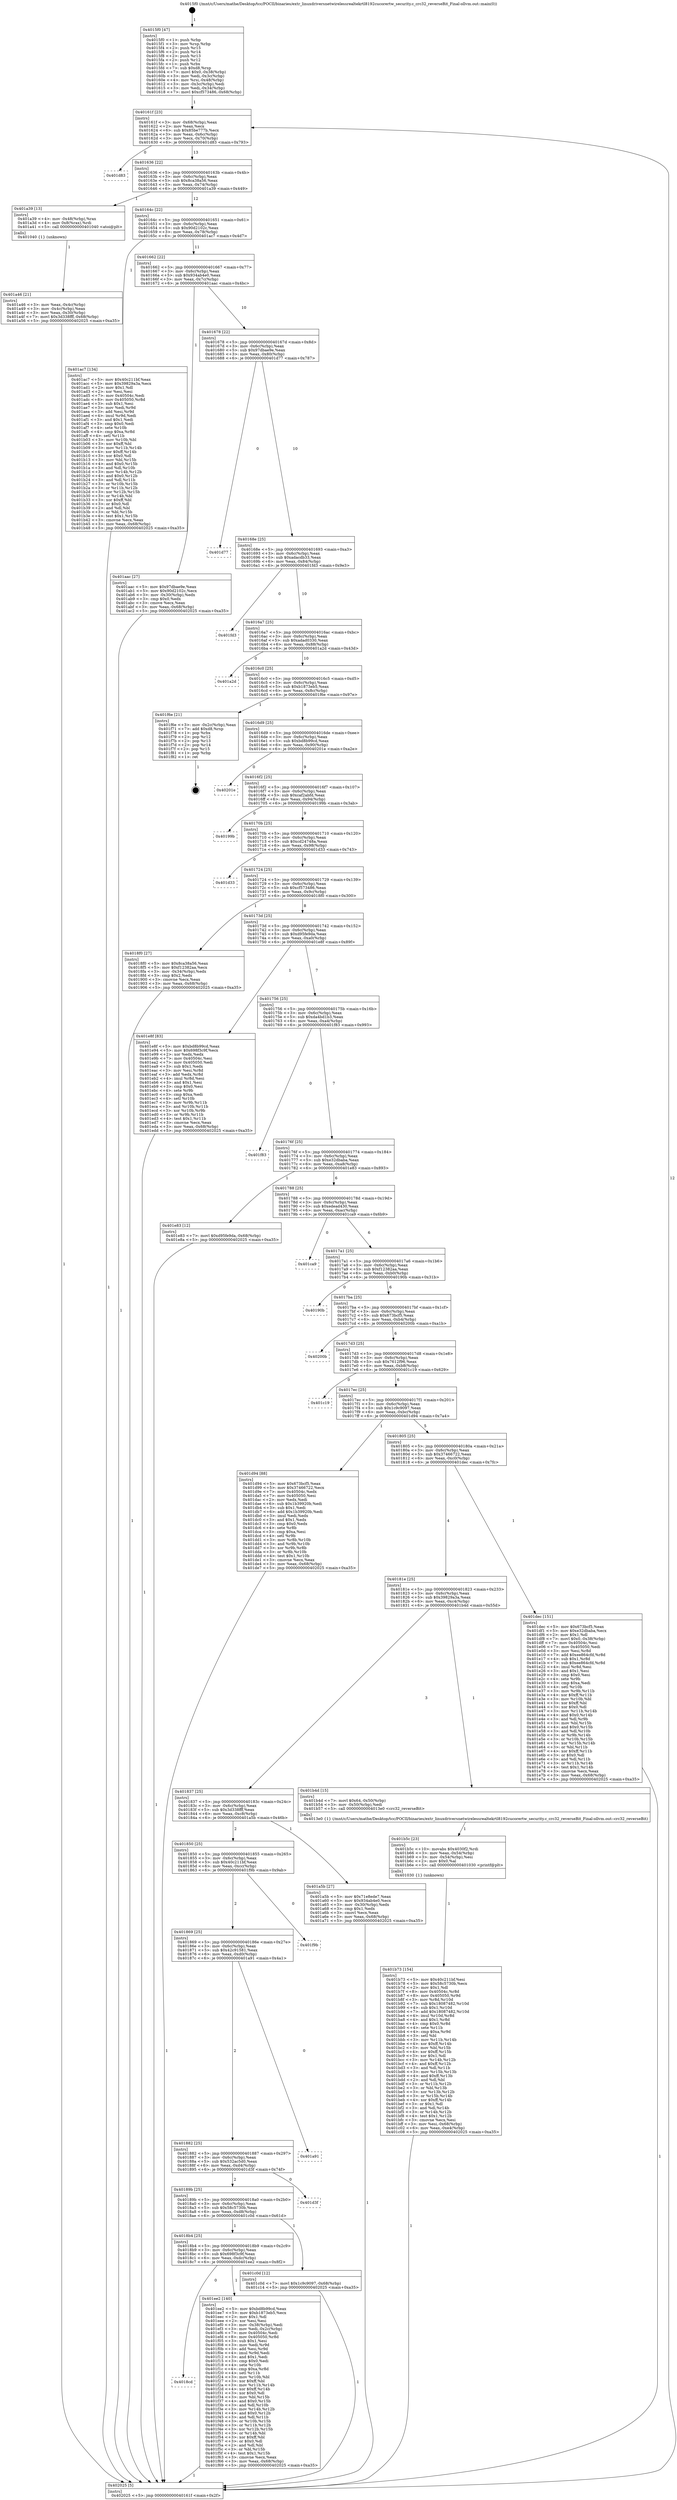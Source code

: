 digraph "0x4015f0" {
  label = "0x4015f0 (/mnt/c/Users/mathe/Desktop/tcc/POCII/binaries/extr_linuxdriversnetwirelessrealtekrtl8192cucorertw_security.c_crc32_reverseBit_Final-ollvm.out::main(0))"
  labelloc = "t"
  node[shape=record]

  Entry [label="",width=0.3,height=0.3,shape=circle,fillcolor=black,style=filled]
  "0x40161f" [label="{
     0x40161f [23]\l
     | [instrs]\l
     &nbsp;&nbsp;0x40161f \<+3\>: mov -0x68(%rbp),%eax\l
     &nbsp;&nbsp;0x401622 \<+2\>: mov %eax,%ecx\l
     &nbsp;&nbsp;0x401624 \<+6\>: sub $0x85be777b,%ecx\l
     &nbsp;&nbsp;0x40162a \<+3\>: mov %eax,-0x6c(%rbp)\l
     &nbsp;&nbsp;0x40162d \<+3\>: mov %ecx,-0x70(%rbp)\l
     &nbsp;&nbsp;0x401630 \<+6\>: je 0000000000401d83 \<main+0x793\>\l
  }"]
  "0x401d83" [label="{
     0x401d83\l
  }", style=dashed]
  "0x401636" [label="{
     0x401636 [22]\l
     | [instrs]\l
     &nbsp;&nbsp;0x401636 \<+5\>: jmp 000000000040163b \<main+0x4b\>\l
     &nbsp;&nbsp;0x40163b \<+3\>: mov -0x6c(%rbp),%eax\l
     &nbsp;&nbsp;0x40163e \<+5\>: sub $0x8ca38a56,%eax\l
     &nbsp;&nbsp;0x401643 \<+3\>: mov %eax,-0x74(%rbp)\l
     &nbsp;&nbsp;0x401646 \<+6\>: je 0000000000401a39 \<main+0x449\>\l
  }"]
  Exit [label="",width=0.3,height=0.3,shape=circle,fillcolor=black,style=filled,peripheries=2]
  "0x401a39" [label="{
     0x401a39 [13]\l
     | [instrs]\l
     &nbsp;&nbsp;0x401a39 \<+4\>: mov -0x48(%rbp),%rax\l
     &nbsp;&nbsp;0x401a3d \<+4\>: mov 0x8(%rax),%rdi\l
     &nbsp;&nbsp;0x401a41 \<+5\>: call 0000000000401040 \<atoi@plt\>\l
     | [calls]\l
     &nbsp;&nbsp;0x401040 \{1\} (unknown)\l
  }"]
  "0x40164c" [label="{
     0x40164c [22]\l
     | [instrs]\l
     &nbsp;&nbsp;0x40164c \<+5\>: jmp 0000000000401651 \<main+0x61\>\l
     &nbsp;&nbsp;0x401651 \<+3\>: mov -0x6c(%rbp),%eax\l
     &nbsp;&nbsp;0x401654 \<+5\>: sub $0x90d2102c,%eax\l
     &nbsp;&nbsp;0x401659 \<+3\>: mov %eax,-0x78(%rbp)\l
     &nbsp;&nbsp;0x40165c \<+6\>: je 0000000000401ac7 \<main+0x4d7\>\l
  }"]
  "0x4018cd" [label="{
     0x4018cd\l
  }", style=dashed]
  "0x401ac7" [label="{
     0x401ac7 [134]\l
     | [instrs]\l
     &nbsp;&nbsp;0x401ac7 \<+5\>: mov $0x40c211bf,%eax\l
     &nbsp;&nbsp;0x401acc \<+5\>: mov $0x39829a3a,%ecx\l
     &nbsp;&nbsp;0x401ad1 \<+2\>: mov $0x1,%dl\l
     &nbsp;&nbsp;0x401ad3 \<+2\>: xor %esi,%esi\l
     &nbsp;&nbsp;0x401ad5 \<+7\>: mov 0x40504c,%edi\l
     &nbsp;&nbsp;0x401adc \<+8\>: mov 0x405050,%r8d\l
     &nbsp;&nbsp;0x401ae4 \<+3\>: sub $0x1,%esi\l
     &nbsp;&nbsp;0x401ae7 \<+3\>: mov %edi,%r9d\l
     &nbsp;&nbsp;0x401aea \<+3\>: add %esi,%r9d\l
     &nbsp;&nbsp;0x401aed \<+4\>: imul %r9d,%edi\l
     &nbsp;&nbsp;0x401af1 \<+3\>: and $0x1,%edi\l
     &nbsp;&nbsp;0x401af4 \<+3\>: cmp $0x0,%edi\l
     &nbsp;&nbsp;0x401af7 \<+4\>: sete %r10b\l
     &nbsp;&nbsp;0x401afb \<+4\>: cmp $0xa,%r8d\l
     &nbsp;&nbsp;0x401aff \<+4\>: setl %r11b\l
     &nbsp;&nbsp;0x401b03 \<+3\>: mov %r10b,%bl\l
     &nbsp;&nbsp;0x401b06 \<+3\>: xor $0xff,%bl\l
     &nbsp;&nbsp;0x401b09 \<+3\>: mov %r11b,%r14b\l
     &nbsp;&nbsp;0x401b0c \<+4\>: xor $0xff,%r14b\l
     &nbsp;&nbsp;0x401b10 \<+3\>: xor $0x0,%dl\l
     &nbsp;&nbsp;0x401b13 \<+3\>: mov %bl,%r15b\l
     &nbsp;&nbsp;0x401b16 \<+4\>: and $0x0,%r15b\l
     &nbsp;&nbsp;0x401b1a \<+3\>: and %dl,%r10b\l
     &nbsp;&nbsp;0x401b1d \<+3\>: mov %r14b,%r12b\l
     &nbsp;&nbsp;0x401b20 \<+4\>: and $0x0,%r12b\l
     &nbsp;&nbsp;0x401b24 \<+3\>: and %dl,%r11b\l
     &nbsp;&nbsp;0x401b27 \<+3\>: or %r10b,%r15b\l
     &nbsp;&nbsp;0x401b2a \<+3\>: or %r11b,%r12b\l
     &nbsp;&nbsp;0x401b2d \<+3\>: xor %r12b,%r15b\l
     &nbsp;&nbsp;0x401b30 \<+3\>: or %r14b,%bl\l
     &nbsp;&nbsp;0x401b33 \<+3\>: xor $0xff,%bl\l
     &nbsp;&nbsp;0x401b36 \<+3\>: or $0x0,%dl\l
     &nbsp;&nbsp;0x401b39 \<+2\>: and %dl,%bl\l
     &nbsp;&nbsp;0x401b3b \<+3\>: or %bl,%r15b\l
     &nbsp;&nbsp;0x401b3e \<+4\>: test $0x1,%r15b\l
     &nbsp;&nbsp;0x401b42 \<+3\>: cmovne %ecx,%eax\l
     &nbsp;&nbsp;0x401b45 \<+3\>: mov %eax,-0x68(%rbp)\l
     &nbsp;&nbsp;0x401b48 \<+5\>: jmp 0000000000402025 \<main+0xa35\>\l
  }"]
  "0x401662" [label="{
     0x401662 [22]\l
     | [instrs]\l
     &nbsp;&nbsp;0x401662 \<+5\>: jmp 0000000000401667 \<main+0x77\>\l
     &nbsp;&nbsp;0x401667 \<+3\>: mov -0x6c(%rbp),%eax\l
     &nbsp;&nbsp;0x40166a \<+5\>: sub $0x934ab4e0,%eax\l
     &nbsp;&nbsp;0x40166f \<+3\>: mov %eax,-0x7c(%rbp)\l
     &nbsp;&nbsp;0x401672 \<+6\>: je 0000000000401aac \<main+0x4bc\>\l
  }"]
  "0x401ee2" [label="{
     0x401ee2 [140]\l
     | [instrs]\l
     &nbsp;&nbsp;0x401ee2 \<+5\>: mov $0xbd8b99cd,%eax\l
     &nbsp;&nbsp;0x401ee7 \<+5\>: mov $0xb1873eb5,%ecx\l
     &nbsp;&nbsp;0x401eec \<+2\>: mov $0x1,%dl\l
     &nbsp;&nbsp;0x401eee \<+2\>: xor %esi,%esi\l
     &nbsp;&nbsp;0x401ef0 \<+3\>: mov -0x38(%rbp),%edi\l
     &nbsp;&nbsp;0x401ef3 \<+3\>: mov %edi,-0x2c(%rbp)\l
     &nbsp;&nbsp;0x401ef6 \<+7\>: mov 0x40504c,%edi\l
     &nbsp;&nbsp;0x401efd \<+8\>: mov 0x405050,%r8d\l
     &nbsp;&nbsp;0x401f05 \<+3\>: sub $0x1,%esi\l
     &nbsp;&nbsp;0x401f08 \<+3\>: mov %edi,%r9d\l
     &nbsp;&nbsp;0x401f0b \<+3\>: add %esi,%r9d\l
     &nbsp;&nbsp;0x401f0e \<+4\>: imul %r9d,%edi\l
     &nbsp;&nbsp;0x401f12 \<+3\>: and $0x1,%edi\l
     &nbsp;&nbsp;0x401f15 \<+3\>: cmp $0x0,%edi\l
     &nbsp;&nbsp;0x401f18 \<+4\>: sete %r10b\l
     &nbsp;&nbsp;0x401f1c \<+4\>: cmp $0xa,%r8d\l
     &nbsp;&nbsp;0x401f20 \<+4\>: setl %r11b\l
     &nbsp;&nbsp;0x401f24 \<+3\>: mov %r10b,%bl\l
     &nbsp;&nbsp;0x401f27 \<+3\>: xor $0xff,%bl\l
     &nbsp;&nbsp;0x401f2a \<+3\>: mov %r11b,%r14b\l
     &nbsp;&nbsp;0x401f2d \<+4\>: xor $0xff,%r14b\l
     &nbsp;&nbsp;0x401f31 \<+3\>: xor $0x0,%dl\l
     &nbsp;&nbsp;0x401f34 \<+3\>: mov %bl,%r15b\l
     &nbsp;&nbsp;0x401f37 \<+4\>: and $0x0,%r15b\l
     &nbsp;&nbsp;0x401f3b \<+3\>: and %dl,%r10b\l
     &nbsp;&nbsp;0x401f3e \<+3\>: mov %r14b,%r12b\l
     &nbsp;&nbsp;0x401f41 \<+4\>: and $0x0,%r12b\l
     &nbsp;&nbsp;0x401f45 \<+3\>: and %dl,%r11b\l
     &nbsp;&nbsp;0x401f48 \<+3\>: or %r10b,%r15b\l
     &nbsp;&nbsp;0x401f4b \<+3\>: or %r11b,%r12b\l
     &nbsp;&nbsp;0x401f4e \<+3\>: xor %r12b,%r15b\l
     &nbsp;&nbsp;0x401f51 \<+3\>: or %r14b,%bl\l
     &nbsp;&nbsp;0x401f54 \<+3\>: xor $0xff,%bl\l
     &nbsp;&nbsp;0x401f57 \<+3\>: or $0x0,%dl\l
     &nbsp;&nbsp;0x401f5a \<+2\>: and %dl,%bl\l
     &nbsp;&nbsp;0x401f5c \<+3\>: or %bl,%r15b\l
     &nbsp;&nbsp;0x401f5f \<+4\>: test $0x1,%r15b\l
     &nbsp;&nbsp;0x401f63 \<+3\>: cmovne %ecx,%eax\l
     &nbsp;&nbsp;0x401f66 \<+3\>: mov %eax,-0x68(%rbp)\l
     &nbsp;&nbsp;0x401f69 \<+5\>: jmp 0000000000402025 \<main+0xa35\>\l
  }"]
  "0x401aac" [label="{
     0x401aac [27]\l
     | [instrs]\l
     &nbsp;&nbsp;0x401aac \<+5\>: mov $0x97dbae9e,%eax\l
     &nbsp;&nbsp;0x401ab1 \<+5\>: mov $0x90d2102c,%ecx\l
     &nbsp;&nbsp;0x401ab6 \<+3\>: mov -0x30(%rbp),%edx\l
     &nbsp;&nbsp;0x401ab9 \<+3\>: cmp $0x0,%edx\l
     &nbsp;&nbsp;0x401abc \<+3\>: cmove %ecx,%eax\l
     &nbsp;&nbsp;0x401abf \<+3\>: mov %eax,-0x68(%rbp)\l
     &nbsp;&nbsp;0x401ac2 \<+5\>: jmp 0000000000402025 \<main+0xa35\>\l
  }"]
  "0x401678" [label="{
     0x401678 [22]\l
     | [instrs]\l
     &nbsp;&nbsp;0x401678 \<+5\>: jmp 000000000040167d \<main+0x8d\>\l
     &nbsp;&nbsp;0x40167d \<+3\>: mov -0x6c(%rbp),%eax\l
     &nbsp;&nbsp;0x401680 \<+5\>: sub $0x97dbae9e,%eax\l
     &nbsp;&nbsp;0x401685 \<+3\>: mov %eax,-0x80(%rbp)\l
     &nbsp;&nbsp;0x401688 \<+6\>: je 0000000000401d77 \<main+0x787\>\l
  }"]
  "0x4018b4" [label="{
     0x4018b4 [25]\l
     | [instrs]\l
     &nbsp;&nbsp;0x4018b4 \<+5\>: jmp 00000000004018b9 \<main+0x2c9\>\l
     &nbsp;&nbsp;0x4018b9 \<+3\>: mov -0x6c(%rbp),%eax\l
     &nbsp;&nbsp;0x4018bc \<+5\>: sub $0x698f3c9f,%eax\l
     &nbsp;&nbsp;0x4018c1 \<+6\>: mov %eax,-0xdc(%rbp)\l
     &nbsp;&nbsp;0x4018c7 \<+6\>: je 0000000000401ee2 \<main+0x8f2\>\l
  }"]
  "0x401d77" [label="{
     0x401d77\l
  }", style=dashed]
  "0x40168e" [label="{
     0x40168e [25]\l
     | [instrs]\l
     &nbsp;&nbsp;0x40168e \<+5\>: jmp 0000000000401693 \<main+0xa3\>\l
     &nbsp;&nbsp;0x401693 \<+3\>: mov -0x6c(%rbp),%eax\l
     &nbsp;&nbsp;0x401696 \<+5\>: sub $0xadacdb33,%eax\l
     &nbsp;&nbsp;0x40169b \<+6\>: mov %eax,-0x84(%rbp)\l
     &nbsp;&nbsp;0x4016a1 \<+6\>: je 0000000000401fd3 \<main+0x9e3\>\l
  }"]
  "0x401c0d" [label="{
     0x401c0d [12]\l
     | [instrs]\l
     &nbsp;&nbsp;0x401c0d \<+7\>: movl $0x1c9c9097,-0x68(%rbp)\l
     &nbsp;&nbsp;0x401c14 \<+5\>: jmp 0000000000402025 \<main+0xa35\>\l
  }"]
  "0x401fd3" [label="{
     0x401fd3\l
  }", style=dashed]
  "0x4016a7" [label="{
     0x4016a7 [25]\l
     | [instrs]\l
     &nbsp;&nbsp;0x4016a7 \<+5\>: jmp 00000000004016ac \<main+0xbc\>\l
     &nbsp;&nbsp;0x4016ac \<+3\>: mov -0x6c(%rbp),%eax\l
     &nbsp;&nbsp;0x4016af \<+5\>: sub $0xadad0330,%eax\l
     &nbsp;&nbsp;0x4016b4 \<+6\>: mov %eax,-0x88(%rbp)\l
     &nbsp;&nbsp;0x4016ba \<+6\>: je 0000000000401a2d \<main+0x43d\>\l
  }"]
  "0x40189b" [label="{
     0x40189b [25]\l
     | [instrs]\l
     &nbsp;&nbsp;0x40189b \<+5\>: jmp 00000000004018a0 \<main+0x2b0\>\l
     &nbsp;&nbsp;0x4018a0 \<+3\>: mov -0x6c(%rbp),%eax\l
     &nbsp;&nbsp;0x4018a3 \<+5\>: sub $0x58c5730b,%eax\l
     &nbsp;&nbsp;0x4018a8 \<+6\>: mov %eax,-0xd8(%rbp)\l
     &nbsp;&nbsp;0x4018ae \<+6\>: je 0000000000401c0d \<main+0x61d\>\l
  }"]
  "0x401a2d" [label="{
     0x401a2d\l
  }", style=dashed]
  "0x4016c0" [label="{
     0x4016c0 [25]\l
     | [instrs]\l
     &nbsp;&nbsp;0x4016c0 \<+5\>: jmp 00000000004016c5 \<main+0xd5\>\l
     &nbsp;&nbsp;0x4016c5 \<+3\>: mov -0x6c(%rbp),%eax\l
     &nbsp;&nbsp;0x4016c8 \<+5\>: sub $0xb1873eb5,%eax\l
     &nbsp;&nbsp;0x4016cd \<+6\>: mov %eax,-0x8c(%rbp)\l
     &nbsp;&nbsp;0x4016d3 \<+6\>: je 0000000000401f6e \<main+0x97e\>\l
  }"]
  "0x401d3f" [label="{
     0x401d3f\l
  }", style=dashed]
  "0x401f6e" [label="{
     0x401f6e [21]\l
     | [instrs]\l
     &nbsp;&nbsp;0x401f6e \<+3\>: mov -0x2c(%rbp),%eax\l
     &nbsp;&nbsp;0x401f71 \<+7\>: add $0xd8,%rsp\l
     &nbsp;&nbsp;0x401f78 \<+1\>: pop %rbx\l
     &nbsp;&nbsp;0x401f79 \<+2\>: pop %r12\l
     &nbsp;&nbsp;0x401f7b \<+2\>: pop %r13\l
     &nbsp;&nbsp;0x401f7d \<+2\>: pop %r14\l
     &nbsp;&nbsp;0x401f7f \<+2\>: pop %r15\l
     &nbsp;&nbsp;0x401f81 \<+1\>: pop %rbp\l
     &nbsp;&nbsp;0x401f82 \<+1\>: ret\l
  }"]
  "0x4016d9" [label="{
     0x4016d9 [25]\l
     | [instrs]\l
     &nbsp;&nbsp;0x4016d9 \<+5\>: jmp 00000000004016de \<main+0xee\>\l
     &nbsp;&nbsp;0x4016de \<+3\>: mov -0x6c(%rbp),%eax\l
     &nbsp;&nbsp;0x4016e1 \<+5\>: sub $0xbd8b99cd,%eax\l
     &nbsp;&nbsp;0x4016e6 \<+6\>: mov %eax,-0x90(%rbp)\l
     &nbsp;&nbsp;0x4016ec \<+6\>: je 000000000040201e \<main+0xa2e\>\l
  }"]
  "0x401882" [label="{
     0x401882 [25]\l
     | [instrs]\l
     &nbsp;&nbsp;0x401882 \<+5\>: jmp 0000000000401887 \<main+0x297\>\l
     &nbsp;&nbsp;0x401887 \<+3\>: mov -0x6c(%rbp),%eax\l
     &nbsp;&nbsp;0x40188a \<+5\>: sub $0x532ac5d0,%eax\l
     &nbsp;&nbsp;0x40188f \<+6\>: mov %eax,-0xd4(%rbp)\l
     &nbsp;&nbsp;0x401895 \<+6\>: je 0000000000401d3f \<main+0x74f\>\l
  }"]
  "0x40201e" [label="{
     0x40201e\l
  }", style=dashed]
  "0x4016f2" [label="{
     0x4016f2 [25]\l
     | [instrs]\l
     &nbsp;&nbsp;0x4016f2 \<+5\>: jmp 00000000004016f7 \<main+0x107\>\l
     &nbsp;&nbsp;0x4016f7 \<+3\>: mov -0x6c(%rbp),%eax\l
     &nbsp;&nbsp;0x4016fa \<+5\>: sub $0xcaf2abfd,%eax\l
     &nbsp;&nbsp;0x4016ff \<+6\>: mov %eax,-0x94(%rbp)\l
     &nbsp;&nbsp;0x401705 \<+6\>: je 000000000040199b \<main+0x3ab\>\l
  }"]
  "0x401a91" [label="{
     0x401a91\l
  }", style=dashed]
  "0x40199b" [label="{
     0x40199b\l
  }", style=dashed]
  "0x40170b" [label="{
     0x40170b [25]\l
     | [instrs]\l
     &nbsp;&nbsp;0x40170b \<+5\>: jmp 0000000000401710 \<main+0x120\>\l
     &nbsp;&nbsp;0x401710 \<+3\>: mov -0x6c(%rbp),%eax\l
     &nbsp;&nbsp;0x401713 \<+5\>: sub $0xcd24748a,%eax\l
     &nbsp;&nbsp;0x401718 \<+6\>: mov %eax,-0x98(%rbp)\l
     &nbsp;&nbsp;0x40171e \<+6\>: je 0000000000401d33 \<main+0x743\>\l
  }"]
  "0x401869" [label="{
     0x401869 [25]\l
     | [instrs]\l
     &nbsp;&nbsp;0x401869 \<+5\>: jmp 000000000040186e \<main+0x27e\>\l
     &nbsp;&nbsp;0x40186e \<+3\>: mov -0x6c(%rbp),%eax\l
     &nbsp;&nbsp;0x401871 \<+5\>: sub $0x42c91581,%eax\l
     &nbsp;&nbsp;0x401876 \<+6\>: mov %eax,-0xd0(%rbp)\l
     &nbsp;&nbsp;0x40187c \<+6\>: je 0000000000401a91 \<main+0x4a1\>\l
  }"]
  "0x401d33" [label="{
     0x401d33\l
  }", style=dashed]
  "0x401724" [label="{
     0x401724 [25]\l
     | [instrs]\l
     &nbsp;&nbsp;0x401724 \<+5\>: jmp 0000000000401729 \<main+0x139\>\l
     &nbsp;&nbsp;0x401729 \<+3\>: mov -0x6c(%rbp),%eax\l
     &nbsp;&nbsp;0x40172c \<+5\>: sub $0xcf573486,%eax\l
     &nbsp;&nbsp;0x401731 \<+6\>: mov %eax,-0x9c(%rbp)\l
     &nbsp;&nbsp;0x401737 \<+6\>: je 00000000004018f0 \<main+0x300\>\l
  }"]
  "0x401f9b" [label="{
     0x401f9b\l
  }", style=dashed]
  "0x4018f0" [label="{
     0x4018f0 [27]\l
     | [instrs]\l
     &nbsp;&nbsp;0x4018f0 \<+5\>: mov $0x8ca38a56,%eax\l
     &nbsp;&nbsp;0x4018f5 \<+5\>: mov $0xf12382aa,%ecx\l
     &nbsp;&nbsp;0x4018fa \<+3\>: mov -0x34(%rbp),%edx\l
     &nbsp;&nbsp;0x4018fd \<+3\>: cmp $0x2,%edx\l
     &nbsp;&nbsp;0x401900 \<+3\>: cmovne %ecx,%eax\l
     &nbsp;&nbsp;0x401903 \<+3\>: mov %eax,-0x68(%rbp)\l
     &nbsp;&nbsp;0x401906 \<+5\>: jmp 0000000000402025 \<main+0xa35\>\l
  }"]
  "0x40173d" [label="{
     0x40173d [25]\l
     | [instrs]\l
     &nbsp;&nbsp;0x40173d \<+5\>: jmp 0000000000401742 \<main+0x152\>\l
     &nbsp;&nbsp;0x401742 \<+3\>: mov -0x6c(%rbp),%eax\l
     &nbsp;&nbsp;0x401745 \<+5\>: sub $0xd95fe9da,%eax\l
     &nbsp;&nbsp;0x40174a \<+6\>: mov %eax,-0xa0(%rbp)\l
     &nbsp;&nbsp;0x401750 \<+6\>: je 0000000000401e8f \<main+0x89f\>\l
  }"]
  "0x402025" [label="{
     0x402025 [5]\l
     | [instrs]\l
     &nbsp;&nbsp;0x402025 \<+5\>: jmp 000000000040161f \<main+0x2f\>\l
  }"]
  "0x4015f0" [label="{
     0x4015f0 [47]\l
     | [instrs]\l
     &nbsp;&nbsp;0x4015f0 \<+1\>: push %rbp\l
     &nbsp;&nbsp;0x4015f1 \<+3\>: mov %rsp,%rbp\l
     &nbsp;&nbsp;0x4015f4 \<+2\>: push %r15\l
     &nbsp;&nbsp;0x4015f6 \<+2\>: push %r14\l
     &nbsp;&nbsp;0x4015f8 \<+2\>: push %r13\l
     &nbsp;&nbsp;0x4015fa \<+2\>: push %r12\l
     &nbsp;&nbsp;0x4015fc \<+1\>: push %rbx\l
     &nbsp;&nbsp;0x4015fd \<+7\>: sub $0xd8,%rsp\l
     &nbsp;&nbsp;0x401604 \<+7\>: movl $0x0,-0x38(%rbp)\l
     &nbsp;&nbsp;0x40160b \<+3\>: mov %edi,-0x3c(%rbp)\l
     &nbsp;&nbsp;0x40160e \<+4\>: mov %rsi,-0x48(%rbp)\l
     &nbsp;&nbsp;0x401612 \<+3\>: mov -0x3c(%rbp),%edi\l
     &nbsp;&nbsp;0x401615 \<+3\>: mov %edi,-0x34(%rbp)\l
     &nbsp;&nbsp;0x401618 \<+7\>: movl $0xcf573486,-0x68(%rbp)\l
  }"]
  "0x401a46" [label="{
     0x401a46 [21]\l
     | [instrs]\l
     &nbsp;&nbsp;0x401a46 \<+3\>: mov %eax,-0x4c(%rbp)\l
     &nbsp;&nbsp;0x401a49 \<+3\>: mov -0x4c(%rbp),%eax\l
     &nbsp;&nbsp;0x401a4c \<+3\>: mov %eax,-0x30(%rbp)\l
     &nbsp;&nbsp;0x401a4f \<+7\>: movl $0x3d338fff,-0x68(%rbp)\l
     &nbsp;&nbsp;0x401a56 \<+5\>: jmp 0000000000402025 \<main+0xa35\>\l
  }"]
  "0x401b73" [label="{
     0x401b73 [154]\l
     | [instrs]\l
     &nbsp;&nbsp;0x401b73 \<+5\>: mov $0x40c211bf,%esi\l
     &nbsp;&nbsp;0x401b78 \<+5\>: mov $0x58c5730b,%ecx\l
     &nbsp;&nbsp;0x401b7d \<+2\>: mov $0x1,%dl\l
     &nbsp;&nbsp;0x401b7f \<+8\>: mov 0x40504c,%r8d\l
     &nbsp;&nbsp;0x401b87 \<+8\>: mov 0x405050,%r9d\l
     &nbsp;&nbsp;0x401b8f \<+3\>: mov %r8d,%r10d\l
     &nbsp;&nbsp;0x401b92 \<+7\>: sub $0x18087482,%r10d\l
     &nbsp;&nbsp;0x401b99 \<+4\>: sub $0x1,%r10d\l
     &nbsp;&nbsp;0x401b9d \<+7\>: add $0x18087482,%r10d\l
     &nbsp;&nbsp;0x401ba4 \<+4\>: imul %r10d,%r8d\l
     &nbsp;&nbsp;0x401ba8 \<+4\>: and $0x1,%r8d\l
     &nbsp;&nbsp;0x401bac \<+4\>: cmp $0x0,%r8d\l
     &nbsp;&nbsp;0x401bb0 \<+4\>: sete %r11b\l
     &nbsp;&nbsp;0x401bb4 \<+4\>: cmp $0xa,%r9d\l
     &nbsp;&nbsp;0x401bb8 \<+3\>: setl %bl\l
     &nbsp;&nbsp;0x401bbb \<+3\>: mov %r11b,%r14b\l
     &nbsp;&nbsp;0x401bbe \<+4\>: xor $0xff,%r14b\l
     &nbsp;&nbsp;0x401bc2 \<+3\>: mov %bl,%r15b\l
     &nbsp;&nbsp;0x401bc5 \<+4\>: xor $0xff,%r15b\l
     &nbsp;&nbsp;0x401bc9 \<+3\>: xor $0x1,%dl\l
     &nbsp;&nbsp;0x401bcc \<+3\>: mov %r14b,%r12b\l
     &nbsp;&nbsp;0x401bcf \<+4\>: and $0xff,%r12b\l
     &nbsp;&nbsp;0x401bd3 \<+3\>: and %dl,%r11b\l
     &nbsp;&nbsp;0x401bd6 \<+3\>: mov %r15b,%r13b\l
     &nbsp;&nbsp;0x401bd9 \<+4\>: and $0xff,%r13b\l
     &nbsp;&nbsp;0x401bdd \<+2\>: and %dl,%bl\l
     &nbsp;&nbsp;0x401bdf \<+3\>: or %r11b,%r12b\l
     &nbsp;&nbsp;0x401be2 \<+3\>: or %bl,%r13b\l
     &nbsp;&nbsp;0x401be5 \<+3\>: xor %r13b,%r12b\l
     &nbsp;&nbsp;0x401be8 \<+3\>: or %r15b,%r14b\l
     &nbsp;&nbsp;0x401beb \<+4\>: xor $0xff,%r14b\l
     &nbsp;&nbsp;0x401bef \<+3\>: or $0x1,%dl\l
     &nbsp;&nbsp;0x401bf2 \<+3\>: and %dl,%r14b\l
     &nbsp;&nbsp;0x401bf5 \<+3\>: or %r14b,%r12b\l
     &nbsp;&nbsp;0x401bf8 \<+4\>: test $0x1,%r12b\l
     &nbsp;&nbsp;0x401bfc \<+3\>: cmovne %ecx,%esi\l
     &nbsp;&nbsp;0x401bff \<+3\>: mov %esi,-0x68(%rbp)\l
     &nbsp;&nbsp;0x401c02 \<+6\>: mov %eax,-0xe4(%rbp)\l
     &nbsp;&nbsp;0x401c08 \<+5\>: jmp 0000000000402025 \<main+0xa35\>\l
  }"]
  "0x401e8f" [label="{
     0x401e8f [83]\l
     | [instrs]\l
     &nbsp;&nbsp;0x401e8f \<+5\>: mov $0xbd8b99cd,%eax\l
     &nbsp;&nbsp;0x401e94 \<+5\>: mov $0x698f3c9f,%ecx\l
     &nbsp;&nbsp;0x401e99 \<+2\>: xor %edx,%edx\l
     &nbsp;&nbsp;0x401e9b \<+7\>: mov 0x40504c,%esi\l
     &nbsp;&nbsp;0x401ea2 \<+7\>: mov 0x405050,%edi\l
     &nbsp;&nbsp;0x401ea9 \<+3\>: sub $0x1,%edx\l
     &nbsp;&nbsp;0x401eac \<+3\>: mov %esi,%r8d\l
     &nbsp;&nbsp;0x401eaf \<+3\>: add %edx,%r8d\l
     &nbsp;&nbsp;0x401eb2 \<+4\>: imul %r8d,%esi\l
     &nbsp;&nbsp;0x401eb6 \<+3\>: and $0x1,%esi\l
     &nbsp;&nbsp;0x401eb9 \<+3\>: cmp $0x0,%esi\l
     &nbsp;&nbsp;0x401ebc \<+4\>: sete %r9b\l
     &nbsp;&nbsp;0x401ec0 \<+3\>: cmp $0xa,%edi\l
     &nbsp;&nbsp;0x401ec3 \<+4\>: setl %r10b\l
     &nbsp;&nbsp;0x401ec7 \<+3\>: mov %r9b,%r11b\l
     &nbsp;&nbsp;0x401eca \<+3\>: and %r10b,%r11b\l
     &nbsp;&nbsp;0x401ecd \<+3\>: xor %r10b,%r9b\l
     &nbsp;&nbsp;0x401ed0 \<+3\>: or %r9b,%r11b\l
     &nbsp;&nbsp;0x401ed3 \<+4\>: test $0x1,%r11b\l
     &nbsp;&nbsp;0x401ed7 \<+3\>: cmovne %ecx,%eax\l
     &nbsp;&nbsp;0x401eda \<+3\>: mov %eax,-0x68(%rbp)\l
     &nbsp;&nbsp;0x401edd \<+5\>: jmp 0000000000402025 \<main+0xa35\>\l
  }"]
  "0x401756" [label="{
     0x401756 [25]\l
     | [instrs]\l
     &nbsp;&nbsp;0x401756 \<+5\>: jmp 000000000040175b \<main+0x16b\>\l
     &nbsp;&nbsp;0x40175b \<+3\>: mov -0x6c(%rbp),%eax\l
     &nbsp;&nbsp;0x40175e \<+5\>: sub $0xda4bd1b3,%eax\l
     &nbsp;&nbsp;0x401763 \<+6\>: mov %eax,-0xa4(%rbp)\l
     &nbsp;&nbsp;0x401769 \<+6\>: je 0000000000401f83 \<main+0x993\>\l
  }"]
  "0x401b5c" [label="{
     0x401b5c [23]\l
     | [instrs]\l
     &nbsp;&nbsp;0x401b5c \<+10\>: movabs $0x4030f2,%rdi\l
     &nbsp;&nbsp;0x401b66 \<+3\>: mov %eax,-0x54(%rbp)\l
     &nbsp;&nbsp;0x401b69 \<+3\>: mov -0x54(%rbp),%esi\l
     &nbsp;&nbsp;0x401b6c \<+2\>: mov $0x0,%al\l
     &nbsp;&nbsp;0x401b6e \<+5\>: call 0000000000401030 \<printf@plt\>\l
     | [calls]\l
     &nbsp;&nbsp;0x401030 \{1\} (unknown)\l
  }"]
  "0x401f83" [label="{
     0x401f83\l
  }", style=dashed]
  "0x40176f" [label="{
     0x40176f [25]\l
     | [instrs]\l
     &nbsp;&nbsp;0x40176f \<+5\>: jmp 0000000000401774 \<main+0x184\>\l
     &nbsp;&nbsp;0x401774 \<+3\>: mov -0x6c(%rbp),%eax\l
     &nbsp;&nbsp;0x401777 \<+5\>: sub $0xe32dbaba,%eax\l
     &nbsp;&nbsp;0x40177c \<+6\>: mov %eax,-0xa8(%rbp)\l
     &nbsp;&nbsp;0x401782 \<+6\>: je 0000000000401e83 \<main+0x893\>\l
  }"]
  "0x401850" [label="{
     0x401850 [25]\l
     | [instrs]\l
     &nbsp;&nbsp;0x401850 \<+5\>: jmp 0000000000401855 \<main+0x265\>\l
     &nbsp;&nbsp;0x401855 \<+3\>: mov -0x6c(%rbp),%eax\l
     &nbsp;&nbsp;0x401858 \<+5\>: sub $0x40c211bf,%eax\l
     &nbsp;&nbsp;0x40185d \<+6\>: mov %eax,-0xcc(%rbp)\l
     &nbsp;&nbsp;0x401863 \<+6\>: je 0000000000401f9b \<main+0x9ab\>\l
  }"]
  "0x401e83" [label="{
     0x401e83 [12]\l
     | [instrs]\l
     &nbsp;&nbsp;0x401e83 \<+7\>: movl $0xd95fe9da,-0x68(%rbp)\l
     &nbsp;&nbsp;0x401e8a \<+5\>: jmp 0000000000402025 \<main+0xa35\>\l
  }"]
  "0x401788" [label="{
     0x401788 [25]\l
     | [instrs]\l
     &nbsp;&nbsp;0x401788 \<+5\>: jmp 000000000040178d \<main+0x19d\>\l
     &nbsp;&nbsp;0x40178d \<+3\>: mov -0x6c(%rbp),%eax\l
     &nbsp;&nbsp;0x401790 \<+5\>: sub $0xedead430,%eax\l
     &nbsp;&nbsp;0x401795 \<+6\>: mov %eax,-0xac(%rbp)\l
     &nbsp;&nbsp;0x40179b \<+6\>: je 0000000000401ca9 \<main+0x6b9\>\l
  }"]
  "0x401a5b" [label="{
     0x401a5b [27]\l
     | [instrs]\l
     &nbsp;&nbsp;0x401a5b \<+5\>: mov $0x71e8ede7,%eax\l
     &nbsp;&nbsp;0x401a60 \<+5\>: mov $0x934ab4e0,%ecx\l
     &nbsp;&nbsp;0x401a65 \<+3\>: mov -0x30(%rbp),%edx\l
     &nbsp;&nbsp;0x401a68 \<+3\>: cmp $0x1,%edx\l
     &nbsp;&nbsp;0x401a6b \<+3\>: cmovl %ecx,%eax\l
     &nbsp;&nbsp;0x401a6e \<+3\>: mov %eax,-0x68(%rbp)\l
     &nbsp;&nbsp;0x401a71 \<+5\>: jmp 0000000000402025 \<main+0xa35\>\l
  }"]
  "0x401ca9" [label="{
     0x401ca9\l
  }", style=dashed]
  "0x4017a1" [label="{
     0x4017a1 [25]\l
     | [instrs]\l
     &nbsp;&nbsp;0x4017a1 \<+5\>: jmp 00000000004017a6 \<main+0x1b6\>\l
     &nbsp;&nbsp;0x4017a6 \<+3\>: mov -0x6c(%rbp),%eax\l
     &nbsp;&nbsp;0x4017a9 \<+5\>: sub $0xf12382aa,%eax\l
     &nbsp;&nbsp;0x4017ae \<+6\>: mov %eax,-0xb0(%rbp)\l
     &nbsp;&nbsp;0x4017b4 \<+6\>: je 000000000040190b \<main+0x31b\>\l
  }"]
  "0x401837" [label="{
     0x401837 [25]\l
     | [instrs]\l
     &nbsp;&nbsp;0x401837 \<+5\>: jmp 000000000040183c \<main+0x24c\>\l
     &nbsp;&nbsp;0x40183c \<+3\>: mov -0x6c(%rbp),%eax\l
     &nbsp;&nbsp;0x40183f \<+5\>: sub $0x3d338fff,%eax\l
     &nbsp;&nbsp;0x401844 \<+6\>: mov %eax,-0xc8(%rbp)\l
     &nbsp;&nbsp;0x40184a \<+6\>: je 0000000000401a5b \<main+0x46b\>\l
  }"]
  "0x40190b" [label="{
     0x40190b\l
  }", style=dashed]
  "0x4017ba" [label="{
     0x4017ba [25]\l
     | [instrs]\l
     &nbsp;&nbsp;0x4017ba \<+5\>: jmp 00000000004017bf \<main+0x1cf\>\l
     &nbsp;&nbsp;0x4017bf \<+3\>: mov -0x6c(%rbp),%eax\l
     &nbsp;&nbsp;0x4017c2 \<+5\>: sub $0x673bcf5,%eax\l
     &nbsp;&nbsp;0x4017c7 \<+6\>: mov %eax,-0xb4(%rbp)\l
     &nbsp;&nbsp;0x4017cd \<+6\>: je 000000000040200b \<main+0xa1b\>\l
  }"]
  "0x401b4d" [label="{
     0x401b4d [15]\l
     | [instrs]\l
     &nbsp;&nbsp;0x401b4d \<+7\>: movl $0x64,-0x50(%rbp)\l
     &nbsp;&nbsp;0x401b54 \<+3\>: mov -0x50(%rbp),%edi\l
     &nbsp;&nbsp;0x401b57 \<+5\>: call 00000000004013e0 \<crc32_reverseBit\>\l
     | [calls]\l
     &nbsp;&nbsp;0x4013e0 \{1\} (/mnt/c/Users/mathe/Desktop/tcc/POCII/binaries/extr_linuxdriversnetwirelessrealtekrtl8192cucorertw_security.c_crc32_reverseBit_Final-ollvm.out::crc32_reverseBit)\l
  }"]
  "0x40200b" [label="{
     0x40200b\l
  }", style=dashed]
  "0x4017d3" [label="{
     0x4017d3 [25]\l
     | [instrs]\l
     &nbsp;&nbsp;0x4017d3 \<+5\>: jmp 00000000004017d8 \<main+0x1e8\>\l
     &nbsp;&nbsp;0x4017d8 \<+3\>: mov -0x6c(%rbp),%eax\l
     &nbsp;&nbsp;0x4017db \<+5\>: sub $0x7612f96,%eax\l
     &nbsp;&nbsp;0x4017e0 \<+6\>: mov %eax,-0xb8(%rbp)\l
     &nbsp;&nbsp;0x4017e6 \<+6\>: je 0000000000401c19 \<main+0x629\>\l
  }"]
  "0x40181e" [label="{
     0x40181e [25]\l
     | [instrs]\l
     &nbsp;&nbsp;0x40181e \<+5\>: jmp 0000000000401823 \<main+0x233\>\l
     &nbsp;&nbsp;0x401823 \<+3\>: mov -0x6c(%rbp),%eax\l
     &nbsp;&nbsp;0x401826 \<+5\>: sub $0x39829a3a,%eax\l
     &nbsp;&nbsp;0x40182b \<+6\>: mov %eax,-0xc4(%rbp)\l
     &nbsp;&nbsp;0x401831 \<+6\>: je 0000000000401b4d \<main+0x55d\>\l
  }"]
  "0x401c19" [label="{
     0x401c19\l
  }", style=dashed]
  "0x4017ec" [label="{
     0x4017ec [25]\l
     | [instrs]\l
     &nbsp;&nbsp;0x4017ec \<+5\>: jmp 00000000004017f1 \<main+0x201\>\l
     &nbsp;&nbsp;0x4017f1 \<+3\>: mov -0x6c(%rbp),%eax\l
     &nbsp;&nbsp;0x4017f4 \<+5\>: sub $0x1c9c9097,%eax\l
     &nbsp;&nbsp;0x4017f9 \<+6\>: mov %eax,-0xbc(%rbp)\l
     &nbsp;&nbsp;0x4017ff \<+6\>: je 0000000000401d94 \<main+0x7a4\>\l
  }"]
  "0x401dec" [label="{
     0x401dec [151]\l
     | [instrs]\l
     &nbsp;&nbsp;0x401dec \<+5\>: mov $0x673bcf5,%eax\l
     &nbsp;&nbsp;0x401df1 \<+5\>: mov $0xe32dbaba,%ecx\l
     &nbsp;&nbsp;0x401df6 \<+2\>: mov $0x1,%dl\l
     &nbsp;&nbsp;0x401df8 \<+7\>: movl $0x0,-0x38(%rbp)\l
     &nbsp;&nbsp;0x401dff \<+7\>: mov 0x40504c,%esi\l
     &nbsp;&nbsp;0x401e06 \<+7\>: mov 0x405050,%edi\l
     &nbsp;&nbsp;0x401e0d \<+3\>: mov %esi,%r8d\l
     &nbsp;&nbsp;0x401e10 \<+7\>: add $0xee864cfd,%r8d\l
     &nbsp;&nbsp;0x401e17 \<+4\>: sub $0x1,%r8d\l
     &nbsp;&nbsp;0x401e1b \<+7\>: sub $0xee864cfd,%r8d\l
     &nbsp;&nbsp;0x401e22 \<+4\>: imul %r8d,%esi\l
     &nbsp;&nbsp;0x401e26 \<+3\>: and $0x1,%esi\l
     &nbsp;&nbsp;0x401e29 \<+3\>: cmp $0x0,%esi\l
     &nbsp;&nbsp;0x401e2c \<+4\>: sete %r9b\l
     &nbsp;&nbsp;0x401e30 \<+3\>: cmp $0xa,%edi\l
     &nbsp;&nbsp;0x401e33 \<+4\>: setl %r10b\l
     &nbsp;&nbsp;0x401e37 \<+3\>: mov %r9b,%r11b\l
     &nbsp;&nbsp;0x401e3a \<+4\>: xor $0xff,%r11b\l
     &nbsp;&nbsp;0x401e3e \<+3\>: mov %r10b,%bl\l
     &nbsp;&nbsp;0x401e41 \<+3\>: xor $0xff,%bl\l
     &nbsp;&nbsp;0x401e44 \<+3\>: xor $0x0,%dl\l
     &nbsp;&nbsp;0x401e47 \<+3\>: mov %r11b,%r14b\l
     &nbsp;&nbsp;0x401e4a \<+4\>: and $0x0,%r14b\l
     &nbsp;&nbsp;0x401e4e \<+3\>: and %dl,%r9b\l
     &nbsp;&nbsp;0x401e51 \<+3\>: mov %bl,%r15b\l
     &nbsp;&nbsp;0x401e54 \<+4\>: and $0x0,%r15b\l
     &nbsp;&nbsp;0x401e58 \<+3\>: and %dl,%r10b\l
     &nbsp;&nbsp;0x401e5b \<+3\>: or %r9b,%r14b\l
     &nbsp;&nbsp;0x401e5e \<+3\>: or %r10b,%r15b\l
     &nbsp;&nbsp;0x401e61 \<+3\>: xor %r15b,%r14b\l
     &nbsp;&nbsp;0x401e64 \<+3\>: or %bl,%r11b\l
     &nbsp;&nbsp;0x401e67 \<+4\>: xor $0xff,%r11b\l
     &nbsp;&nbsp;0x401e6b \<+3\>: or $0x0,%dl\l
     &nbsp;&nbsp;0x401e6e \<+3\>: and %dl,%r11b\l
     &nbsp;&nbsp;0x401e71 \<+3\>: or %r11b,%r14b\l
     &nbsp;&nbsp;0x401e74 \<+4\>: test $0x1,%r14b\l
     &nbsp;&nbsp;0x401e78 \<+3\>: cmovne %ecx,%eax\l
     &nbsp;&nbsp;0x401e7b \<+3\>: mov %eax,-0x68(%rbp)\l
     &nbsp;&nbsp;0x401e7e \<+5\>: jmp 0000000000402025 \<main+0xa35\>\l
  }"]
  "0x401d94" [label="{
     0x401d94 [88]\l
     | [instrs]\l
     &nbsp;&nbsp;0x401d94 \<+5\>: mov $0x673bcf5,%eax\l
     &nbsp;&nbsp;0x401d99 \<+5\>: mov $0x37466722,%ecx\l
     &nbsp;&nbsp;0x401d9e \<+7\>: mov 0x40504c,%edx\l
     &nbsp;&nbsp;0x401da5 \<+7\>: mov 0x405050,%esi\l
     &nbsp;&nbsp;0x401dac \<+2\>: mov %edx,%edi\l
     &nbsp;&nbsp;0x401dae \<+6\>: sub $0x1b39920b,%edi\l
     &nbsp;&nbsp;0x401db4 \<+3\>: sub $0x1,%edi\l
     &nbsp;&nbsp;0x401db7 \<+6\>: add $0x1b39920b,%edi\l
     &nbsp;&nbsp;0x401dbd \<+3\>: imul %edi,%edx\l
     &nbsp;&nbsp;0x401dc0 \<+3\>: and $0x1,%edx\l
     &nbsp;&nbsp;0x401dc3 \<+3\>: cmp $0x0,%edx\l
     &nbsp;&nbsp;0x401dc6 \<+4\>: sete %r8b\l
     &nbsp;&nbsp;0x401dca \<+3\>: cmp $0xa,%esi\l
     &nbsp;&nbsp;0x401dcd \<+4\>: setl %r9b\l
     &nbsp;&nbsp;0x401dd1 \<+3\>: mov %r8b,%r10b\l
     &nbsp;&nbsp;0x401dd4 \<+3\>: and %r9b,%r10b\l
     &nbsp;&nbsp;0x401dd7 \<+3\>: xor %r9b,%r8b\l
     &nbsp;&nbsp;0x401dda \<+3\>: or %r8b,%r10b\l
     &nbsp;&nbsp;0x401ddd \<+4\>: test $0x1,%r10b\l
     &nbsp;&nbsp;0x401de1 \<+3\>: cmovne %ecx,%eax\l
     &nbsp;&nbsp;0x401de4 \<+3\>: mov %eax,-0x68(%rbp)\l
     &nbsp;&nbsp;0x401de7 \<+5\>: jmp 0000000000402025 \<main+0xa35\>\l
  }"]
  "0x401805" [label="{
     0x401805 [25]\l
     | [instrs]\l
     &nbsp;&nbsp;0x401805 \<+5\>: jmp 000000000040180a \<main+0x21a\>\l
     &nbsp;&nbsp;0x40180a \<+3\>: mov -0x6c(%rbp),%eax\l
     &nbsp;&nbsp;0x40180d \<+5\>: sub $0x37466722,%eax\l
     &nbsp;&nbsp;0x401812 \<+6\>: mov %eax,-0xc0(%rbp)\l
     &nbsp;&nbsp;0x401818 \<+6\>: je 0000000000401dec \<main+0x7fc\>\l
  }"]
  Entry -> "0x4015f0" [label=" 1"]
  "0x40161f" -> "0x401d83" [label=" 0"]
  "0x40161f" -> "0x401636" [label=" 13"]
  "0x401f6e" -> Exit [label=" 1"]
  "0x401636" -> "0x401a39" [label=" 1"]
  "0x401636" -> "0x40164c" [label=" 12"]
  "0x401ee2" -> "0x402025" [label=" 1"]
  "0x40164c" -> "0x401ac7" [label=" 1"]
  "0x40164c" -> "0x401662" [label=" 11"]
  "0x4018b4" -> "0x4018cd" [label=" 0"]
  "0x401662" -> "0x401aac" [label=" 1"]
  "0x401662" -> "0x401678" [label=" 10"]
  "0x4018b4" -> "0x401ee2" [label=" 1"]
  "0x401678" -> "0x401d77" [label=" 0"]
  "0x401678" -> "0x40168e" [label=" 10"]
  "0x401e8f" -> "0x402025" [label=" 1"]
  "0x40168e" -> "0x401fd3" [label=" 0"]
  "0x40168e" -> "0x4016a7" [label=" 10"]
  "0x401e83" -> "0x402025" [label=" 1"]
  "0x4016a7" -> "0x401a2d" [label=" 0"]
  "0x4016a7" -> "0x4016c0" [label=" 10"]
  "0x401d94" -> "0x402025" [label=" 1"]
  "0x4016c0" -> "0x401f6e" [label=" 1"]
  "0x4016c0" -> "0x4016d9" [label=" 9"]
  "0x401c0d" -> "0x402025" [label=" 1"]
  "0x4016d9" -> "0x40201e" [label=" 0"]
  "0x4016d9" -> "0x4016f2" [label=" 9"]
  "0x40189b" -> "0x401c0d" [label=" 1"]
  "0x4016f2" -> "0x40199b" [label=" 0"]
  "0x4016f2" -> "0x40170b" [label=" 9"]
  "0x401dec" -> "0x402025" [label=" 1"]
  "0x40170b" -> "0x401d33" [label=" 0"]
  "0x40170b" -> "0x401724" [label=" 9"]
  "0x401882" -> "0x401d3f" [label=" 0"]
  "0x401724" -> "0x4018f0" [label=" 1"]
  "0x401724" -> "0x40173d" [label=" 8"]
  "0x4018f0" -> "0x402025" [label=" 1"]
  "0x4015f0" -> "0x40161f" [label=" 1"]
  "0x402025" -> "0x40161f" [label=" 12"]
  "0x401a39" -> "0x401a46" [label=" 1"]
  "0x401a46" -> "0x402025" [label=" 1"]
  "0x40189b" -> "0x4018b4" [label=" 1"]
  "0x40173d" -> "0x401e8f" [label=" 1"]
  "0x40173d" -> "0x401756" [label=" 7"]
  "0x401869" -> "0x401a91" [label=" 0"]
  "0x401756" -> "0x401f83" [label=" 0"]
  "0x401756" -> "0x40176f" [label=" 7"]
  "0x401882" -> "0x40189b" [label=" 2"]
  "0x40176f" -> "0x401e83" [label=" 1"]
  "0x40176f" -> "0x401788" [label=" 6"]
  "0x401850" -> "0x401869" [label=" 2"]
  "0x401788" -> "0x401ca9" [label=" 0"]
  "0x401788" -> "0x4017a1" [label=" 6"]
  "0x401850" -> "0x401f9b" [label=" 0"]
  "0x4017a1" -> "0x40190b" [label=" 0"]
  "0x4017a1" -> "0x4017ba" [label=" 6"]
  "0x401b73" -> "0x402025" [label=" 1"]
  "0x4017ba" -> "0x40200b" [label=" 0"]
  "0x4017ba" -> "0x4017d3" [label=" 6"]
  "0x401b5c" -> "0x401b73" [label=" 1"]
  "0x4017d3" -> "0x401c19" [label=" 0"]
  "0x4017d3" -> "0x4017ec" [label=" 6"]
  "0x401ac7" -> "0x402025" [label=" 1"]
  "0x4017ec" -> "0x401d94" [label=" 1"]
  "0x4017ec" -> "0x401805" [label=" 5"]
  "0x401aac" -> "0x402025" [label=" 1"]
  "0x401805" -> "0x401dec" [label=" 1"]
  "0x401805" -> "0x40181e" [label=" 4"]
  "0x401b4d" -> "0x401b5c" [label=" 1"]
  "0x40181e" -> "0x401b4d" [label=" 1"]
  "0x40181e" -> "0x401837" [label=" 3"]
  "0x401869" -> "0x401882" [label=" 2"]
  "0x401837" -> "0x401a5b" [label=" 1"]
  "0x401837" -> "0x401850" [label=" 2"]
  "0x401a5b" -> "0x402025" [label=" 1"]
}
